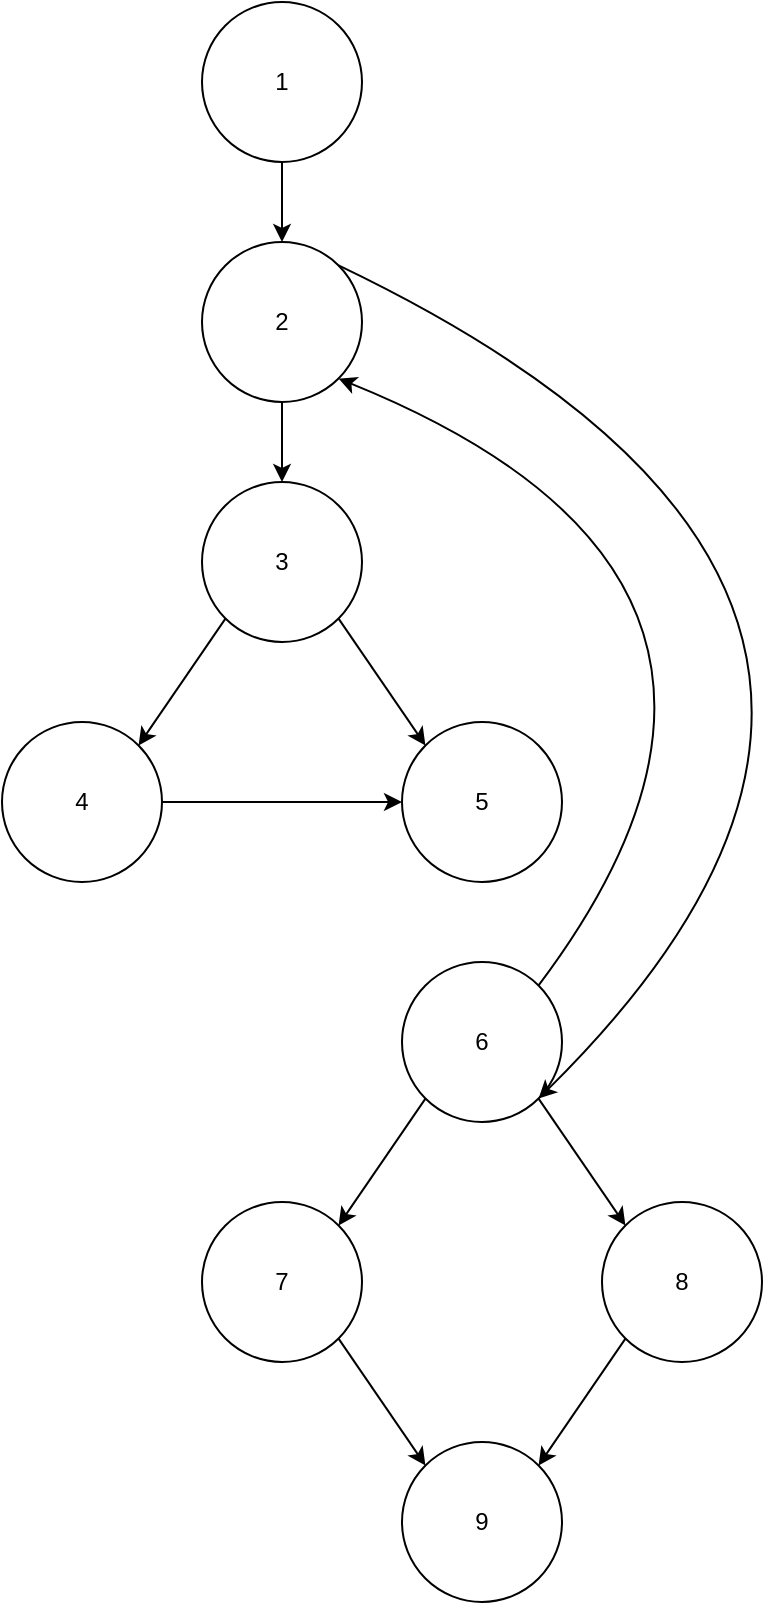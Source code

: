 <mxfile version="26.0.10">
  <diagram name="Page-1" id="ll6id3wJNYmZ5bKOSvQX">
    <mxGraphModel dx="1050" dy="538" grid="1" gridSize="10" guides="1" tooltips="1" connect="1" arrows="1" fold="1" page="1" pageScale="1" pageWidth="850" pageHeight="1400" math="0" shadow="0">
      <root>
        <mxCell id="0" />
        <mxCell id="1" parent="0" />
        <mxCell id="--x_MKVJ3164S-OKjD1B-6" value="" style="edgeStyle=orthogonalEdgeStyle;rounded=0;orthogonalLoop=1;jettySize=auto;html=1;" edge="1" parent="1" source="--x_MKVJ3164S-OKjD1B-1" target="--x_MKVJ3164S-OKjD1B-2">
          <mxGeometry relative="1" as="geometry" />
        </mxCell>
        <mxCell id="--x_MKVJ3164S-OKjD1B-1" value="1" style="ellipse;whiteSpace=wrap;html=1;aspect=fixed;" vertex="1" parent="1">
          <mxGeometry x="380" y="40" width="80" height="80" as="geometry" />
        </mxCell>
        <mxCell id="--x_MKVJ3164S-OKjD1B-7" value="" style="edgeStyle=orthogonalEdgeStyle;rounded=0;orthogonalLoop=1;jettySize=auto;html=1;" edge="1" parent="1" source="--x_MKVJ3164S-OKjD1B-2" target="--x_MKVJ3164S-OKjD1B-3">
          <mxGeometry relative="1" as="geometry" />
        </mxCell>
        <mxCell id="--x_MKVJ3164S-OKjD1B-2" value="2" style="ellipse;whiteSpace=wrap;html=1;aspect=fixed;" vertex="1" parent="1">
          <mxGeometry x="380" y="160" width="80" height="80" as="geometry" />
        </mxCell>
        <mxCell id="--x_MKVJ3164S-OKjD1B-3" value="3" style="ellipse;whiteSpace=wrap;html=1;aspect=fixed;" vertex="1" parent="1">
          <mxGeometry x="380" y="280" width="80" height="80" as="geometry" />
        </mxCell>
        <mxCell id="--x_MKVJ3164S-OKjD1B-4" value="4" style="ellipse;whiteSpace=wrap;html=1;aspect=fixed;" vertex="1" parent="1">
          <mxGeometry x="280" y="400" width="80" height="80" as="geometry" />
        </mxCell>
        <mxCell id="--x_MKVJ3164S-OKjD1B-5" value="5" style="ellipse;whiteSpace=wrap;html=1;aspect=fixed;" vertex="1" parent="1">
          <mxGeometry x="480" y="400" width="80" height="80" as="geometry" />
        </mxCell>
        <mxCell id="--x_MKVJ3164S-OKjD1B-8" value="" style="endArrow=classic;html=1;rounded=0;exitX=0;exitY=1;exitDx=0;exitDy=0;entryX=1;entryY=0;entryDx=0;entryDy=0;" edge="1" parent="1" source="--x_MKVJ3164S-OKjD1B-3" target="--x_MKVJ3164S-OKjD1B-4">
          <mxGeometry width="50" height="50" relative="1" as="geometry">
            <mxPoint x="330" y="430" as="sourcePoint" />
            <mxPoint x="380" y="380" as="targetPoint" />
          </mxGeometry>
        </mxCell>
        <mxCell id="--x_MKVJ3164S-OKjD1B-9" value="" style="endArrow=classic;html=1;rounded=0;exitX=1;exitY=1;exitDx=0;exitDy=0;entryX=0;entryY=0;entryDx=0;entryDy=0;" edge="1" parent="1" source="--x_MKVJ3164S-OKjD1B-3" target="--x_MKVJ3164S-OKjD1B-5">
          <mxGeometry width="50" height="50" relative="1" as="geometry">
            <mxPoint x="330" y="430" as="sourcePoint" />
            <mxPoint x="380" y="380" as="targetPoint" />
          </mxGeometry>
        </mxCell>
        <mxCell id="--x_MKVJ3164S-OKjD1B-10" value="" style="endArrow=classic;html=1;rounded=0;exitX=1;exitY=0.5;exitDx=0;exitDy=0;entryX=0;entryY=0.5;entryDx=0;entryDy=0;" edge="1" parent="1" source="--x_MKVJ3164S-OKjD1B-4" target="--x_MKVJ3164S-OKjD1B-5">
          <mxGeometry width="50" height="50" relative="1" as="geometry">
            <mxPoint x="330" y="520" as="sourcePoint" />
            <mxPoint x="380" y="470" as="targetPoint" />
          </mxGeometry>
        </mxCell>
        <mxCell id="--x_MKVJ3164S-OKjD1B-11" value="6" style="ellipse;whiteSpace=wrap;html=1;aspect=fixed;" vertex="1" parent="1">
          <mxGeometry x="480" y="520" width="80" height="80" as="geometry" />
        </mxCell>
        <mxCell id="--x_MKVJ3164S-OKjD1B-13" value="7" style="ellipse;whiteSpace=wrap;html=1;aspect=fixed;" vertex="1" parent="1">
          <mxGeometry x="380" y="640" width="80" height="80" as="geometry" />
        </mxCell>
        <mxCell id="--x_MKVJ3164S-OKjD1B-14" value="8" style="ellipse;whiteSpace=wrap;html=1;aspect=fixed;" vertex="1" parent="1">
          <mxGeometry x="580" y="640" width="80" height="80" as="geometry" />
        </mxCell>
        <mxCell id="--x_MKVJ3164S-OKjD1B-15" value="" style="endArrow=classic;html=1;rounded=0;exitX=0;exitY=1;exitDx=0;exitDy=0;entryX=1;entryY=0;entryDx=0;entryDy=0;" edge="1" parent="1" source="--x_MKVJ3164S-OKjD1B-11" target="--x_MKVJ3164S-OKjD1B-13">
          <mxGeometry width="50" height="50" relative="1" as="geometry">
            <mxPoint x="370" y="700" as="sourcePoint" />
            <mxPoint x="420" y="650" as="targetPoint" />
          </mxGeometry>
        </mxCell>
        <mxCell id="--x_MKVJ3164S-OKjD1B-16" value="" style="endArrow=classic;html=1;rounded=0;exitX=1;exitY=1;exitDx=0;exitDy=0;entryX=0;entryY=0;entryDx=0;entryDy=0;" edge="1" parent="1" source="--x_MKVJ3164S-OKjD1B-11" target="--x_MKVJ3164S-OKjD1B-14">
          <mxGeometry width="50" height="50" relative="1" as="geometry">
            <mxPoint x="370" y="700" as="sourcePoint" />
            <mxPoint x="420" y="650" as="targetPoint" />
          </mxGeometry>
        </mxCell>
        <mxCell id="--x_MKVJ3164S-OKjD1B-17" value="9" style="ellipse;whiteSpace=wrap;html=1;aspect=fixed;" vertex="1" parent="1">
          <mxGeometry x="480" y="760" width="80" height="80" as="geometry" />
        </mxCell>
        <mxCell id="--x_MKVJ3164S-OKjD1B-18" value="" style="endArrow=classic;html=1;rounded=0;exitX=1;exitY=1;exitDx=0;exitDy=0;entryX=0;entryY=0;entryDx=0;entryDy=0;" edge="1" parent="1" source="--x_MKVJ3164S-OKjD1B-13" target="--x_MKVJ3164S-OKjD1B-17">
          <mxGeometry width="50" height="50" relative="1" as="geometry">
            <mxPoint x="370" y="830" as="sourcePoint" />
            <mxPoint x="420" y="780" as="targetPoint" />
          </mxGeometry>
        </mxCell>
        <mxCell id="--x_MKVJ3164S-OKjD1B-19" value="" style="endArrow=classic;html=1;rounded=0;exitX=0;exitY=1;exitDx=0;exitDy=0;entryX=1;entryY=0;entryDx=0;entryDy=0;" edge="1" parent="1" source="--x_MKVJ3164S-OKjD1B-14" target="--x_MKVJ3164S-OKjD1B-17">
          <mxGeometry width="50" height="50" relative="1" as="geometry">
            <mxPoint x="370" y="830" as="sourcePoint" />
            <mxPoint x="420" y="780" as="targetPoint" />
          </mxGeometry>
        </mxCell>
        <mxCell id="--x_MKVJ3164S-OKjD1B-20" value="" style="curved=1;endArrow=classic;html=1;rounded=0;entryX=1;entryY=1;entryDx=0;entryDy=0;exitX=1;exitY=0;exitDx=0;exitDy=0;" edge="1" parent="1" source="--x_MKVJ3164S-OKjD1B-2" target="--x_MKVJ3164S-OKjD1B-11">
          <mxGeometry width="50" height="50" relative="1" as="geometry">
            <mxPoint x="370" y="470" as="sourcePoint" />
            <mxPoint x="420" y="420" as="targetPoint" />
            <Array as="points">
              <mxPoint x="800" y="340" />
            </Array>
          </mxGeometry>
        </mxCell>
        <mxCell id="--x_MKVJ3164S-OKjD1B-22" value="" style="curved=1;endArrow=classic;html=1;rounded=0;exitX=1;exitY=0;exitDx=0;exitDy=0;entryX=1;entryY=1;entryDx=0;entryDy=0;" edge="1" parent="1" source="--x_MKVJ3164S-OKjD1B-11" target="--x_MKVJ3164S-OKjD1B-2">
          <mxGeometry width="50" height="50" relative="1" as="geometry">
            <mxPoint x="370" y="350" as="sourcePoint" />
            <mxPoint x="420" y="300" as="targetPoint" />
            <Array as="points">
              <mxPoint x="700" y="330" />
            </Array>
          </mxGeometry>
        </mxCell>
      </root>
    </mxGraphModel>
  </diagram>
</mxfile>
